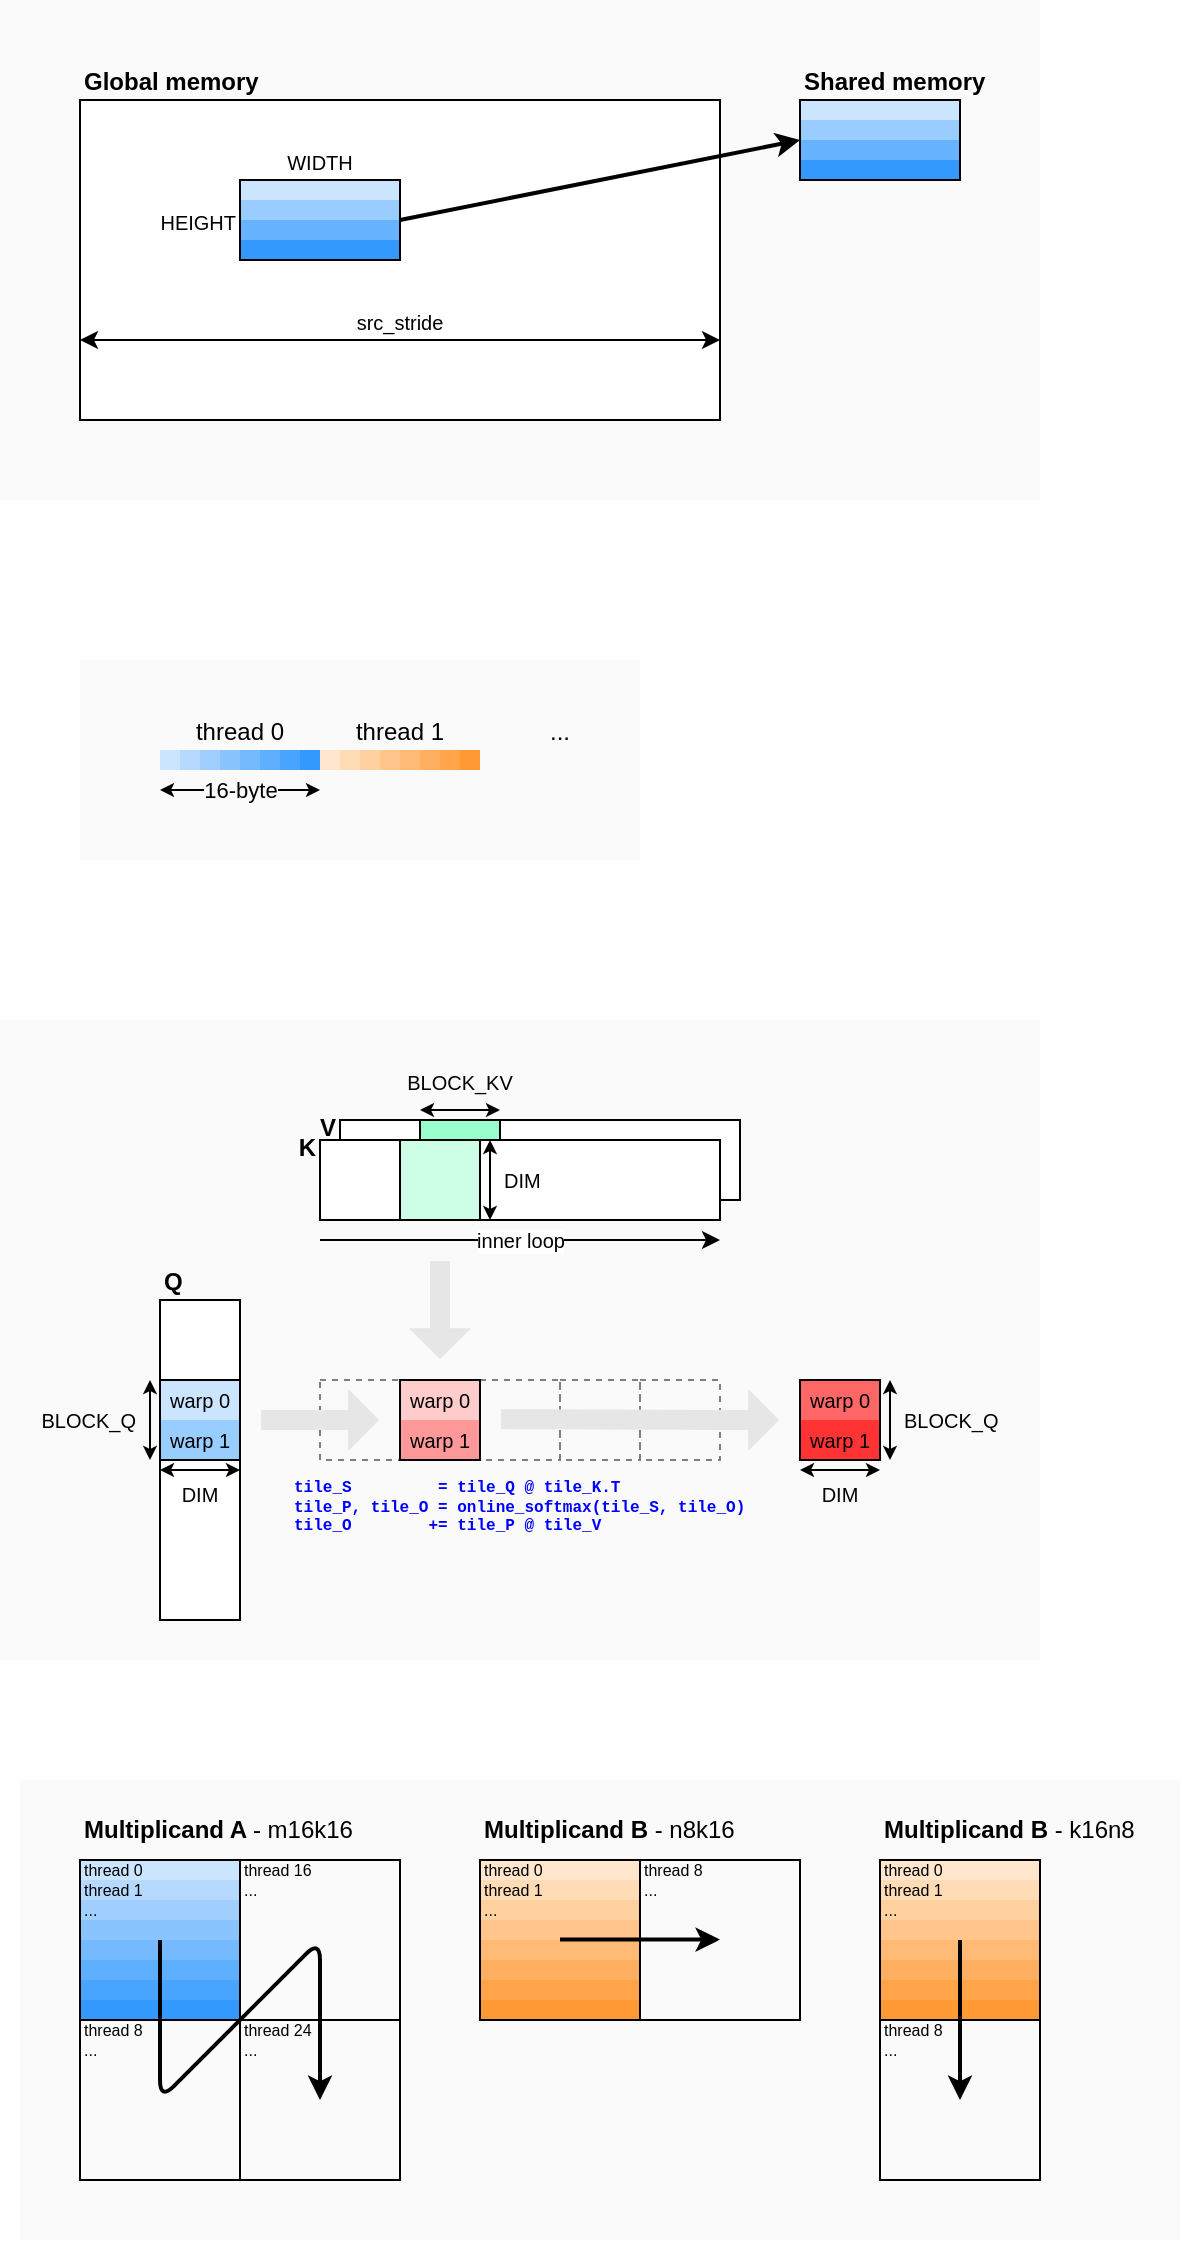 <mxfile version="26.2.14">
  <diagram name="Page-1" id="mTRPaGfIs2r68YaqRrBq">
    <mxGraphModel dx="774" dy="525" grid="1" gridSize="10" guides="1" tooltips="1" connect="1" arrows="1" fold="1" page="1" pageScale="1" pageWidth="827" pageHeight="1169" math="0" shadow="0">
      <root>
        <mxCell id="0" />
        <mxCell id="1" parent="0" />
        <mxCell id="a5m-hGnALrJPA8emmWYi-24" value="" style="rounded=0;whiteSpace=wrap;html=1;strokeColor=none;fillColor=light-dark(#fafafa, #ededed);" vertex="1" parent="1">
          <mxGeometry x="80" y="70" width="520" height="250" as="geometry" />
        </mxCell>
        <mxCell id="a5m-hGnALrJPA8emmWYi-1" value="" style="rounded=0;whiteSpace=wrap;html=1;fillColor=default;" vertex="1" parent="1">
          <mxGeometry x="120" y="120" width="320" height="160" as="geometry" />
        </mxCell>
        <mxCell id="a5m-hGnALrJPA8emmWYi-3" value="Global memory" style="text;html=1;align=left;verticalAlign=bottom;whiteSpace=wrap;rounded=0;fontStyle=1;fontColor=default;" vertex="1" parent="1">
          <mxGeometry x="120" y="90" width="100" height="30" as="geometry" />
        </mxCell>
        <mxCell id="a5m-hGnALrJPA8emmWYi-4" value="" style="rounded=0;whiteSpace=wrap;html=1;fillColor=#CCE5FF;strokeColor=none;" vertex="1" parent="1">
          <mxGeometry x="200" y="160" width="80" height="10" as="geometry" />
        </mxCell>
        <mxCell id="a5m-hGnALrJPA8emmWYi-5" value="" style="rounded=0;whiteSpace=wrap;html=1;fillColor=#99CCFF;strokeColor=none;" vertex="1" parent="1">
          <mxGeometry x="200" y="170" width="80" height="10" as="geometry" />
        </mxCell>
        <mxCell id="a5m-hGnALrJPA8emmWYi-6" value="" style="rounded=0;whiteSpace=wrap;html=1;fillColor=#66B2FF;strokeColor=none;" vertex="1" parent="1">
          <mxGeometry x="200" y="180" width="80" height="10" as="geometry" />
        </mxCell>
        <mxCell id="a5m-hGnALrJPA8emmWYi-7" value="" style="rounded=0;whiteSpace=wrap;html=1;fillColor=#3399FF;strokeColor=none;" vertex="1" parent="1">
          <mxGeometry x="200" y="190" width="80" height="10" as="geometry" />
        </mxCell>
        <mxCell id="a5m-hGnALrJPA8emmWYi-8" value="" style="rounded=0;whiteSpace=wrap;html=1;fillColor=none;" vertex="1" parent="1">
          <mxGeometry x="200" y="160" width="80" height="40" as="geometry" />
        </mxCell>
        <mxCell id="a5m-hGnALrJPA8emmWYi-12" value="" style="rounded=0;whiteSpace=wrap;html=1;fillColor=#CCE5FF;strokeColor=none;" vertex="1" parent="1">
          <mxGeometry x="480" y="120" width="80" height="10" as="geometry" />
        </mxCell>
        <mxCell id="a5m-hGnALrJPA8emmWYi-13" value="" style="rounded=0;whiteSpace=wrap;html=1;fillColor=#99CCFF;strokeColor=none;" vertex="1" parent="1">
          <mxGeometry x="480" y="130" width="80" height="10" as="geometry" />
        </mxCell>
        <mxCell id="a5m-hGnALrJPA8emmWYi-14" value="" style="rounded=0;whiteSpace=wrap;html=1;fillColor=#66B2FF;strokeColor=none;" vertex="1" parent="1">
          <mxGeometry x="480" y="140" width="80" height="10" as="geometry" />
        </mxCell>
        <mxCell id="a5m-hGnALrJPA8emmWYi-15" value="" style="rounded=0;whiteSpace=wrap;html=1;fillColor=#3399FF;strokeColor=none;" vertex="1" parent="1">
          <mxGeometry x="480" y="150" width="80" height="10" as="geometry" />
        </mxCell>
        <mxCell id="a5m-hGnALrJPA8emmWYi-16" value="" style="rounded=0;whiteSpace=wrap;html=1;fillColor=none;" vertex="1" parent="1">
          <mxGeometry x="480" y="120" width="80" height="40" as="geometry" />
        </mxCell>
        <mxCell id="a5m-hGnALrJPA8emmWYi-17" value="Shared memory" style="text;html=1;align=left;verticalAlign=bottom;whiteSpace=wrap;rounded=0;fontStyle=1;fontColor=default;" vertex="1" parent="1">
          <mxGeometry x="480" y="90" width="100" height="30" as="geometry" />
        </mxCell>
        <mxCell id="a5m-hGnALrJPA8emmWYi-18" value="WIDTH" style="text;html=1;align=center;verticalAlign=bottom;whiteSpace=wrap;rounded=0;fontStyle=0;fontSize=10;" vertex="1" parent="1">
          <mxGeometry x="200" y="140" width="80" height="20" as="geometry" />
        </mxCell>
        <mxCell id="a5m-hGnALrJPA8emmWYi-19" value="HEIGHT" style="text;html=1;align=right;verticalAlign=bottom;whiteSpace=wrap;rounded=0;fontStyle=0;fontSize=10;" vertex="1" parent="1">
          <mxGeometry x="140" y="170" width="60" height="20" as="geometry" />
        </mxCell>
        <mxCell id="a5m-hGnALrJPA8emmWYi-21" value="" style="endArrow=classic;html=1;rounded=0;exitX=1;exitY=0.5;exitDx=0;exitDy=0;entryX=0;entryY=0.5;entryDx=0;entryDy=0;strokeWidth=2;" edge="1" parent="1" source="a5m-hGnALrJPA8emmWYi-8" target="a5m-hGnALrJPA8emmWYi-16">
          <mxGeometry width="50" height="50" relative="1" as="geometry">
            <mxPoint x="280" y="190" as="sourcePoint" />
            <mxPoint x="330" y="140" as="targetPoint" />
          </mxGeometry>
        </mxCell>
        <mxCell id="a5m-hGnALrJPA8emmWYi-22" value="" style="endArrow=classic;startArrow=classic;html=1;rounded=0;exitX=0;exitY=0.75;exitDx=0;exitDy=0;entryX=1;entryY=0.75;entryDx=0;entryDy=0;strokeWidth=1;" edge="1" parent="1" source="a5m-hGnALrJPA8emmWYi-1" target="a5m-hGnALrJPA8emmWYi-1">
          <mxGeometry width="50" height="50" relative="1" as="geometry">
            <mxPoint x="240" y="265" as="sourcePoint" />
            <mxPoint x="290" y="215" as="targetPoint" />
          </mxGeometry>
        </mxCell>
        <mxCell id="a5m-hGnALrJPA8emmWYi-23" value="src_stride" style="text;html=1;align=center;verticalAlign=bottom;whiteSpace=wrap;rounded=0;fontStyle=0;fontSize=10;" vertex="1" parent="1">
          <mxGeometry x="250" y="220" width="60" height="20" as="geometry" />
        </mxCell>
        <mxCell id="a5m-hGnALrJPA8emmWYi-26" value="" style="rounded=0;whiteSpace=wrap;html=1;strokeColor=none;fillColor=#FAFAFA;" vertex="1" parent="1">
          <mxGeometry x="120" y="400" width="280" height="100" as="geometry" />
        </mxCell>
        <mxCell id="a5m-hGnALrJPA8emmWYi-27" value="" style="rounded=0;whiteSpace=wrap;html=1;strokeColor=none;fillColor=#CCE5FF;" vertex="1" parent="1">
          <mxGeometry x="160" y="445" width="10" height="10" as="geometry" />
        </mxCell>
        <mxCell id="a5m-hGnALrJPA8emmWYi-28" value="" style="rounded=0;whiteSpace=wrap;html=1;strokeColor=none;fillColor=#B6DAFF;" vertex="1" parent="1">
          <mxGeometry x="170" y="445" width="10" height="10" as="geometry" />
        </mxCell>
        <mxCell id="a5m-hGnALrJPA8emmWYi-29" value="" style="rounded=0;whiteSpace=wrap;html=1;strokeColor=none;fillColor=#A0CFFF;" vertex="1" parent="1">
          <mxGeometry x="180" y="445" width="10" height="10" as="geometry" />
        </mxCell>
        <mxCell id="a5m-hGnALrJPA8emmWYi-30" value="" style="rounded=0;whiteSpace=wrap;html=1;strokeColor=none;fillColor=#3399FF;" vertex="1" parent="1">
          <mxGeometry x="230" y="445" width="10" height="10" as="geometry" />
        </mxCell>
        <mxCell id="a5m-hGnALrJPA8emmWYi-35" value="" style="rounded=0;whiteSpace=wrap;html=1;strokeColor=none;fillColor=#49A4FF;" vertex="1" parent="1">
          <mxGeometry x="220" y="445" width="10" height="10" as="geometry" />
        </mxCell>
        <mxCell id="a5m-hGnALrJPA8emmWYi-36" value="" style="rounded=0;whiteSpace=wrap;html=1;strokeColor=none;fillColor=#5FAFFF;" vertex="1" parent="1">
          <mxGeometry x="210" y="445" width="10" height="10" as="geometry" />
        </mxCell>
        <mxCell id="a5m-hGnALrJPA8emmWYi-37" value="" style="rounded=0;whiteSpace=wrap;html=1;strokeColor=none;fillColor=#75BAFF;" vertex="1" parent="1">
          <mxGeometry x="200" y="445" width="10" height="10" as="geometry" />
        </mxCell>
        <mxCell id="a5m-hGnALrJPA8emmWYi-38" value="" style="rounded=0;whiteSpace=wrap;html=1;strokeColor=none;fillColor=#8AC4FF;" vertex="1" parent="1">
          <mxGeometry x="190" y="445" width="10" height="10" as="geometry" />
        </mxCell>
        <mxCell id="a5m-hGnALrJPA8emmWYi-39" value="thread 0" style="text;html=1;align=center;verticalAlign=bottom;whiteSpace=wrap;rounded=0;" vertex="1" parent="1">
          <mxGeometry x="170" y="415" width="60" height="30" as="geometry" />
        </mxCell>
        <mxCell id="a5m-hGnALrJPA8emmWYi-40" value="" style="rounded=0;whiteSpace=wrap;html=1;strokeColor=none;fillColor=#FFE6CC;" vertex="1" parent="1">
          <mxGeometry x="240" y="445" width="10" height="10" as="geometry" />
        </mxCell>
        <mxCell id="a5m-hGnALrJPA8emmWYi-41" value="" style="rounded=0;whiteSpace=wrap;html=1;strokeColor=none;fillColor=#FFDBB6;" vertex="1" parent="1">
          <mxGeometry x="250" y="445" width="10" height="10" as="geometry" />
        </mxCell>
        <mxCell id="a5m-hGnALrJPA8emmWYi-42" value="" style="rounded=0;whiteSpace=wrap;html=1;strokeColor=none;fillColor=#FFD0A0;" vertex="1" parent="1">
          <mxGeometry x="260" y="445" width="10" height="10" as="geometry" />
        </mxCell>
        <mxCell id="a5m-hGnALrJPA8emmWYi-43" value="" style="rounded=0;whiteSpace=wrap;html=1;strokeColor=none;fillColor=#FF9933;" vertex="1" parent="1">
          <mxGeometry x="310" y="445" width="10" height="10" as="geometry" />
        </mxCell>
        <mxCell id="a5m-hGnALrJPA8emmWYi-44" value="" style="rounded=0;whiteSpace=wrap;html=1;strokeColor=none;fillColor=#FFA449;" vertex="1" parent="1">
          <mxGeometry x="300" y="445" width="10" height="10" as="geometry" />
        </mxCell>
        <mxCell id="a5m-hGnALrJPA8emmWYi-45" value="" style="rounded=0;whiteSpace=wrap;html=1;strokeColor=none;fillColor=#FFAF5F;" vertex="1" parent="1">
          <mxGeometry x="290" y="445" width="10" height="10" as="geometry" />
        </mxCell>
        <mxCell id="a5m-hGnALrJPA8emmWYi-46" value="" style="rounded=0;whiteSpace=wrap;html=1;strokeColor=none;fillColor=#FFBA75;" vertex="1" parent="1">
          <mxGeometry x="280" y="445" width="10" height="10" as="geometry" />
        </mxCell>
        <mxCell id="a5m-hGnALrJPA8emmWYi-47" value="" style="rounded=0;whiteSpace=wrap;html=1;strokeColor=none;fillColor=#FFC58A;" vertex="1" parent="1">
          <mxGeometry x="270" y="445" width="10" height="10" as="geometry" />
        </mxCell>
        <mxCell id="a5m-hGnALrJPA8emmWYi-48" value="thread 1" style="text;html=1;align=center;verticalAlign=bottom;whiteSpace=wrap;rounded=0;" vertex="1" parent="1">
          <mxGeometry x="250" y="415" width="60" height="30" as="geometry" />
        </mxCell>
        <mxCell id="a5m-hGnALrJPA8emmWYi-50" value="..." style="text;html=1;align=center;verticalAlign=bottom;whiteSpace=wrap;rounded=0;" vertex="1" parent="1">
          <mxGeometry x="330" y="415" width="60" height="30" as="geometry" />
        </mxCell>
        <mxCell id="a5m-hGnALrJPA8emmWYi-51" value="16-byte" style="endArrow=classic;startArrow=classic;html=1;rounded=0;labelBackgroundColor=#FAFAFA;endSize=4;startSize=4;" edge="1" parent="1">
          <mxGeometry width="50" height="50" relative="1" as="geometry">
            <mxPoint x="160" y="465" as="sourcePoint" />
            <mxPoint x="240" y="465" as="targetPoint" />
          </mxGeometry>
        </mxCell>
        <mxCell id="a5m-hGnALrJPA8emmWYi-145" value="" style="rounded=0;whiteSpace=wrap;html=1;strokeColor=none;fillColor=#FAFAFA;" vertex="1" parent="1">
          <mxGeometry x="80" y="580" width="520" height="320" as="geometry" />
        </mxCell>
        <mxCell id="a5m-hGnALrJPA8emmWYi-146" value="" style="rounded=0;whiteSpace=wrap;html=1;" vertex="1" parent="1">
          <mxGeometry x="160" y="720" width="40" height="160" as="geometry" />
        </mxCell>
        <mxCell id="a5m-hGnALrJPA8emmWYi-147" value="" style="rounded=0;whiteSpace=wrap;html=1;" vertex="1" parent="1">
          <mxGeometry x="250" y="630" width="200" height="40" as="geometry" />
        </mxCell>
        <mxCell id="a5m-hGnALrJPA8emmWYi-148" value="" style="rounded=0;whiteSpace=wrap;html=1;strokeColor=default;fillColor=#99FFCC;" vertex="1" parent="1">
          <mxGeometry x="290" y="630" width="40" height="40" as="geometry" />
        </mxCell>
        <mxCell id="a5m-hGnALrJPA8emmWYi-149" value="" style="rounded=0;whiteSpace=wrap;html=1;" vertex="1" parent="1">
          <mxGeometry x="240" y="640" width="200" height="40" as="geometry" />
        </mxCell>
        <mxCell id="a5m-hGnALrJPA8emmWYi-150" value="" style="rounded=0;whiteSpace=wrap;html=1;strokeColor=none;fillColor=#CCE5FF;" vertex="1" parent="1">
          <mxGeometry x="160" y="760" width="40" height="20" as="geometry" />
        </mxCell>
        <mxCell id="a5m-hGnALrJPA8emmWYi-151" value="" style="rounded=0;whiteSpace=wrap;html=1;strokeColor=none;fillColor=#99CCFF;" vertex="1" parent="1">
          <mxGeometry x="160" y="780" width="40" height="20" as="geometry" />
        </mxCell>
        <mxCell id="a5m-hGnALrJPA8emmWYi-152" value="" style="rounded=0;whiteSpace=wrap;html=1;fillColor=none;" vertex="1" parent="1">
          <mxGeometry x="160" y="760" width="40" height="40" as="geometry" />
        </mxCell>
        <mxCell id="a5m-hGnALrJPA8emmWYi-153" value="" style="rounded=0;whiteSpace=wrap;html=1;strokeColor=default;fillColor=#CCFFE6;" vertex="1" parent="1">
          <mxGeometry x="280" y="640" width="40" height="40" as="geometry" />
        </mxCell>
        <mxCell id="a5m-hGnALrJPA8emmWYi-154" value="BLOCK_KV" style="text;html=1;align=center;verticalAlign=bottom;whiteSpace=wrap;rounded=0;fontSize=10;" vertex="1" parent="1">
          <mxGeometry x="275" y="600" width="70" height="20" as="geometry" />
        </mxCell>
        <mxCell id="a5m-hGnALrJPA8emmWYi-155" value="inner loop" style="endArrow=classic;html=1;rounded=0;fontSize=10;" edge="1" parent="1">
          <mxGeometry width="50" height="50" relative="1" as="geometry">
            <mxPoint x="240" y="690" as="sourcePoint" />
            <mxPoint x="440" y="690" as="targetPoint" />
            <mxPoint as="offset" />
          </mxGeometry>
        </mxCell>
        <mxCell id="a5m-hGnALrJPA8emmWYi-156" value="Q" style="text;html=1;align=left;verticalAlign=bottom;whiteSpace=wrap;rounded=0;fontStyle=1" vertex="1" parent="1">
          <mxGeometry x="160" y="690" width="40" height="30" as="geometry" />
        </mxCell>
        <mxCell id="a5m-hGnALrJPA8emmWYi-157" value="K" style="text;html=1;align=right;verticalAlign=top;whiteSpace=wrap;rounded=0;fontStyle=1" vertex="1" parent="1">
          <mxGeometry x="200" y="630" width="40" height="30" as="geometry" />
        </mxCell>
        <mxCell id="a5m-hGnALrJPA8emmWYi-158" value="V" style="text;html=1;align=right;verticalAlign=top;whiteSpace=wrap;rounded=0;fontStyle=1" vertex="1" parent="1">
          <mxGeometry x="210" y="620" width="40" height="30" as="geometry" />
        </mxCell>
        <mxCell id="a5m-hGnALrJPA8emmWYi-159" value="BLOCK_Q" style="text;html=1;align=right;verticalAlign=middle;whiteSpace=wrap;rounded=0;fontSize=10;" vertex="1" parent="1">
          <mxGeometry x="95" y="765" width="55" height="30" as="geometry" />
        </mxCell>
        <mxCell id="a5m-hGnALrJPA8emmWYi-160" value="warp 0" style="text;html=1;align=center;verticalAlign=middle;whiteSpace=wrap;rounded=0;fontSize=10;" vertex="1" parent="1">
          <mxGeometry x="160" y="760" width="40" height="20" as="geometry" />
        </mxCell>
        <mxCell id="a5m-hGnALrJPA8emmWYi-161" value="warp 1" style="text;html=1;align=center;verticalAlign=middle;whiteSpace=wrap;rounded=0;fontSize=10;" vertex="1" parent="1">
          <mxGeometry x="160" y="780" width="40" height="20" as="geometry" />
        </mxCell>
        <mxCell id="a5m-hGnALrJPA8emmWYi-162" value="DIM" style="text;html=1;align=center;verticalAlign=top;whiteSpace=wrap;rounded=0;fontSize=10;" vertex="1" parent="1">
          <mxGeometry x="160" y="805" width="40" height="20" as="geometry" />
        </mxCell>
        <mxCell id="a5m-hGnALrJPA8emmWYi-163" value="DIM" style="text;html=1;align=left;verticalAlign=middle;whiteSpace=wrap;rounded=0;fontSize=10;" vertex="1" parent="1">
          <mxGeometry x="330" y="650" width="30" height="20" as="geometry" />
        </mxCell>
        <mxCell id="a5m-hGnALrJPA8emmWYi-164" value="" style="rounded=0;whiteSpace=wrap;html=1;strokeColor=none;fillColor=#FF6666;" vertex="1" parent="1">
          <mxGeometry x="480" y="760" width="40" height="20" as="geometry" />
        </mxCell>
        <mxCell id="a5m-hGnALrJPA8emmWYi-165" value="" style="rounded=0;whiteSpace=wrap;html=1;strokeColor=none;fillColor=#FF3333;" vertex="1" parent="1">
          <mxGeometry x="480" y="780" width="40" height="20" as="geometry" />
        </mxCell>
        <mxCell id="a5m-hGnALrJPA8emmWYi-166" value="" style="rounded=0;whiteSpace=wrap;html=1;fillColor=none;" vertex="1" parent="1">
          <mxGeometry x="480" y="760" width="40" height="40" as="geometry" />
        </mxCell>
        <mxCell id="a5m-hGnALrJPA8emmWYi-167" value="" style="rounded=0;whiteSpace=wrap;html=1;strokeColor=none;fillColor=#FFCCCC;" vertex="1" parent="1">
          <mxGeometry x="280" y="760" width="40" height="20" as="geometry" />
        </mxCell>
        <mxCell id="a5m-hGnALrJPA8emmWYi-168" value="" style="rounded=0;whiteSpace=wrap;html=1;strokeColor=none;fillColor=#FF9999;" vertex="1" parent="1">
          <mxGeometry x="280" y="780" width="40" height="20" as="geometry" />
        </mxCell>
        <mxCell id="a5m-hGnALrJPA8emmWYi-169" value="" style="endArrow=classic;startArrow=classic;html=1;rounded=0;endSize=4;startSize=4;fontSize=10;" edge="1" parent="1">
          <mxGeometry width="50" height="50" relative="1" as="geometry">
            <mxPoint x="155" y="800" as="sourcePoint" />
            <mxPoint x="155" y="760" as="targetPoint" />
          </mxGeometry>
        </mxCell>
        <mxCell id="a5m-hGnALrJPA8emmWYi-170" value="" style="endArrow=classic;startArrow=classic;html=1;rounded=0;endSize=4;startSize=4;fontSize=10;" edge="1" parent="1">
          <mxGeometry width="50" height="50" relative="1" as="geometry">
            <mxPoint x="160" y="805" as="sourcePoint" />
            <mxPoint x="200" y="805" as="targetPoint" />
          </mxGeometry>
        </mxCell>
        <mxCell id="a5m-hGnALrJPA8emmWYi-171" value="" style="endArrow=classic;startArrow=classic;html=1;rounded=0;endSize=4;startSize=4;fontSize=10;" edge="1" parent="1">
          <mxGeometry width="50" height="50" relative="1" as="geometry">
            <mxPoint x="290" y="625" as="sourcePoint" />
            <mxPoint x="330" y="625" as="targetPoint" />
          </mxGeometry>
        </mxCell>
        <mxCell id="a5m-hGnALrJPA8emmWYi-172" value="" style="endArrow=classic;startArrow=classic;html=1;rounded=0;endSize=4;startSize=4;fontSize=10;" edge="1" parent="1">
          <mxGeometry width="50" height="50" relative="1" as="geometry">
            <mxPoint x="325" y="680" as="sourcePoint" />
            <mxPoint x="325" y="640" as="targetPoint" />
          </mxGeometry>
        </mxCell>
        <mxCell id="a5m-hGnALrJPA8emmWYi-173" value="" style="shape=flexArrow;endArrow=classic;html=1;rounded=0;endWidth=20.222;endSize=4.802;startSize=0;fillColor=#E6E6E6;gradientColor=none;strokeColor=none;" edge="1" parent="1">
          <mxGeometry width="50" height="50" relative="1" as="geometry">
            <mxPoint x="300" y="700" as="sourcePoint" />
            <mxPoint x="300" y="750" as="targetPoint" />
          </mxGeometry>
        </mxCell>
        <mxCell id="a5m-hGnALrJPA8emmWYi-174" value="" style="rounded=0;whiteSpace=wrap;html=1;fillColor=none;dashed=1;strokeColor=#808080;" vertex="1" parent="1">
          <mxGeometry x="240" y="760" width="40" height="40" as="geometry" />
        </mxCell>
        <mxCell id="a5m-hGnALrJPA8emmWYi-175" value="" style="shape=flexArrow;endArrow=classic;html=1;rounded=0;endWidth=20.222;endSize=4.802;startSize=0;fillColor=#E6E6E6;gradientColor=none;strokeColor=none;" edge="1" parent="1">
          <mxGeometry width="50" height="50" relative="1" as="geometry">
            <mxPoint x="210" y="780" as="sourcePoint" />
            <mxPoint x="270" y="780" as="targetPoint" />
          </mxGeometry>
        </mxCell>
        <mxCell id="a5m-hGnALrJPA8emmWYi-176" value="" style="rounded=0;whiteSpace=wrap;html=1;fillColor=none;dashed=1;strokeColor=#808080;" vertex="1" parent="1">
          <mxGeometry x="320" y="760" width="40" height="40" as="geometry" />
        </mxCell>
        <mxCell id="a5m-hGnALrJPA8emmWYi-177" value="" style="rounded=0;whiteSpace=wrap;html=1;fillColor=none;dashed=1;strokeColor=#808080;" vertex="1" parent="1">
          <mxGeometry x="360" y="760" width="40" height="40" as="geometry" />
        </mxCell>
        <mxCell id="a5m-hGnALrJPA8emmWYi-178" value="" style="rounded=0;whiteSpace=wrap;html=1;fillColor=none;dashed=1;strokeColor=#808080;" vertex="1" parent="1">
          <mxGeometry x="400" y="760" width="40" height="40" as="geometry" />
        </mxCell>
        <mxCell id="a5m-hGnALrJPA8emmWYi-179" value="" style="rounded=0;whiteSpace=wrap;html=1;fillColor=none;" vertex="1" parent="1">
          <mxGeometry x="280" y="760" width="40" height="40" as="geometry" />
        </mxCell>
        <mxCell id="a5m-hGnALrJPA8emmWYi-180" value="" style="shape=flexArrow;endArrow=classic;html=1;rounded=0;endWidth=20.222;endSize=4.802;startSize=0;fillColor=#E6E6E6;gradientColor=none;strokeColor=none;" edge="1" parent="1">
          <mxGeometry width="50" height="50" relative="1" as="geometry">
            <mxPoint x="330" y="779.65" as="sourcePoint" />
            <mxPoint x="470" y="780" as="targetPoint" />
          </mxGeometry>
        </mxCell>
        <mxCell id="a5m-hGnALrJPA8emmWYi-181" value="warp 0" style="text;html=1;align=center;verticalAlign=middle;whiteSpace=wrap;rounded=0;fontSize=10;" vertex="1" parent="1">
          <mxGeometry x="480" y="760" width="40" height="20" as="geometry" />
        </mxCell>
        <mxCell id="a5m-hGnALrJPA8emmWYi-182" value="warp 1" style="text;html=1;align=center;verticalAlign=middle;whiteSpace=wrap;rounded=0;fontSize=10;" vertex="1" parent="1">
          <mxGeometry x="480" y="780" width="40" height="20" as="geometry" />
        </mxCell>
        <mxCell id="a5m-hGnALrJPA8emmWYi-183" value="warp 0" style="text;html=1;align=center;verticalAlign=middle;whiteSpace=wrap;rounded=0;fontSize=10;" vertex="1" parent="1">
          <mxGeometry x="280" y="760" width="40" height="20" as="geometry" />
        </mxCell>
        <mxCell id="a5m-hGnALrJPA8emmWYi-184" value="warp 1" style="text;html=1;align=center;verticalAlign=middle;whiteSpace=wrap;rounded=0;fontSize=10;" vertex="1" parent="1">
          <mxGeometry x="280" y="780" width="40" height="20" as="geometry" />
        </mxCell>
        <mxCell id="a5m-hGnALrJPA8emmWYi-185" value="DIM" style="text;html=1;align=center;verticalAlign=top;whiteSpace=wrap;rounded=0;fontSize=10;" vertex="1" parent="1">
          <mxGeometry x="480" y="805" width="40" height="20" as="geometry" />
        </mxCell>
        <mxCell id="a5m-hGnALrJPA8emmWYi-186" value="" style="endArrow=classic;startArrow=classic;html=1;rounded=0;endSize=4;startSize=4;fontSize=10;" edge="1" parent="1">
          <mxGeometry width="50" height="50" relative="1" as="geometry">
            <mxPoint x="480" y="805" as="sourcePoint" />
            <mxPoint x="520" y="805" as="targetPoint" />
          </mxGeometry>
        </mxCell>
        <mxCell id="a5m-hGnALrJPA8emmWYi-187" value="BLOCK_Q" style="text;html=1;align=left;verticalAlign=middle;whiteSpace=wrap;rounded=0;fontSize=10;" vertex="1" parent="1">
          <mxGeometry x="530" y="765" width="55" height="30" as="geometry" />
        </mxCell>
        <mxCell id="a5m-hGnALrJPA8emmWYi-188" value="" style="endArrow=classic;startArrow=classic;html=1;rounded=0;endSize=4;startSize=4;fontSize=10;" edge="1" parent="1">
          <mxGeometry width="50" height="50" relative="1" as="geometry">
            <mxPoint x="525" y="800" as="sourcePoint" />
            <mxPoint x="525" y="760" as="targetPoint" />
          </mxGeometry>
        </mxCell>
        <mxCell id="a5m-hGnALrJPA8emmWYi-189" value="&lt;font&gt;tile_S&amp;nbsp; &amp;nbsp; &amp;nbsp; &amp;nbsp; &amp;nbsp;= tile_Q @ tile_K.T&lt;/font&gt;&lt;div&gt;&lt;font&gt;tile_P, tile_O = online_softmax(tile_S, tile_O)&lt;br&gt;&lt;/font&gt;&lt;div&gt;&lt;font&gt;tile_O&amp;nbsp; &amp;nbsp; &amp;nbsp; &amp;nbsp; += tile_P @ tile_V&lt;/font&gt;&lt;/div&gt;&lt;/div&gt;" style="text;html=1;align=left;verticalAlign=middle;whiteSpace=wrap;rounded=0;fontSize=8;fontStyle=1;fontFamily=Courier New;fontColor=#0000FF;" vertex="1" parent="1">
          <mxGeometry x="225" y="800" width="230" height="45" as="geometry" />
        </mxCell>
        <mxCell id="a5m-hGnALrJPA8emmWYi-191" value="" style="rounded=0;whiteSpace=wrap;html=1;strokeColor=none;fillColor=#FAFAFA;" vertex="1" parent="1">
          <mxGeometry x="90" y="960" width="580" height="230" as="geometry" />
        </mxCell>
        <mxCell id="a5m-hGnALrJPA8emmWYi-195" value="&lt;b&gt;Multiplicand A &lt;/b&gt;- m16k16" style="text;html=1;align=left;verticalAlign=middle;whiteSpace=wrap;rounded=0;" vertex="1" parent="1">
          <mxGeometry x="120" y="970" width="140" height="30" as="geometry" />
        </mxCell>
        <mxCell id="a5m-hGnALrJPA8emmWYi-196" value="&lt;b&gt;Multiplicand B&lt;/b&gt; - n8k16" style="text;html=1;align=left;verticalAlign=middle;whiteSpace=wrap;rounded=0;" vertex="1" parent="1">
          <mxGeometry x="320" y="970" width="150" height="30" as="geometry" />
        </mxCell>
        <mxCell id="a5m-hGnALrJPA8emmWYi-199" value="&lt;b&gt;Multiplicand B&lt;/b&gt; - k16n8" style="text;html=1;align=left;verticalAlign=middle;whiteSpace=wrap;rounded=0;" vertex="1" parent="1">
          <mxGeometry x="520" y="970" width="150" height="30" as="geometry" />
        </mxCell>
        <mxCell id="a5m-hGnALrJPA8emmWYi-228" value="thread 16" style="text;html=1;align=left;verticalAlign=middle;whiteSpace=wrap;rounded=0;fontSize=8;" vertex="1" parent="1">
          <mxGeometry x="200" y="1000" width="50" height="10" as="geometry" />
        </mxCell>
        <mxCell id="a5m-hGnALrJPA8emmWYi-231" value="thread 8" style="text;html=1;align=left;verticalAlign=middle;whiteSpace=wrap;rounded=0;fontSize=8;" vertex="1" parent="1">
          <mxGeometry x="120" y="1080" width="50" height="10" as="geometry" />
        </mxCell>
        <mxCell id="a5m-hGnALrJPA8emmWYi-232" value="..." style="text;html=1;align=left;verticalAlign=middle;whiteSpace=wrap;rounded=0;fontSize=8;" vertex="1" parent="1">
          <mxGeometry x="120" y="1090" width="50" height="10" as="geometry" />
        </mxCell>
        <mxCell id="a5m-hGnALrJPA8emmWYi-233" value="..." style="text;html=1;align=left;verticalAlign=middle;whiteSpace=wrap;rounded=0;fontSize=8;" vertex="1" parent="1">
          <mxGeometry x="200" y="1010" width="50" height="10" as="geometry" />
        </mxCell>
        <mxCell id="a5m-hGnALrJPA8emmWYi-234" value="thread 24" style="text;html=1;align=left;verticalAlign=middle;whiteSpace=wrap;rounded=0;fontSize=8;" vertex="1" parent="1">
          <mxGeometry x="200" y="1080" width="50" height="10" as="geometry" />
        </mxCell>
        <mxCell id="a5m-hGnALrJPA8emmWYi-235" value="..." style="text;html=1;align=left;verticalAlign=middle;whiteSpace=wrap;rounded=0;fontSize=8;" vertex="1" parent="1">
          <mxGeometry x="200" y="1090" width="50" height="10" as="geometry" />
        </mxCell>
        <mxCell id="a5m-hGnALrJPA8emmWYi-236" value="" style="rounded=0;whiteSpace=wrap;html=1;strokeColor=none;fillColor=#CCE5FF;" vertex="1" parent="1">
          <mxGeometry x="120" y="1000" width="80" height="10" as="geometry" />
        </mxCell>
        <mxCell id="a5m-hGnALrJPA8emmWYi-237" value="" style="rounded=0;whiteSpace=wrap;html=1;strokeColor=none;fillColor=#B6DAFF;" vertex="1" parent="1">
          <mxGeometry x="120" y="1010" width="80" height="10" as="geometry" />
        </mxCell>
        <mxCell id="a5m-hGnALrJPA8emmWYi-238" value="" style="rounded=0;whiteSpace=wrap;html=1;strokeColor=none;fillColor=#A0CFFF;" vertex="1" parent="1">
          <mxGeometry x="120" y="1020" width="80" height="10" as="geometry" />
        </mxCell>
        <mxCell id="a5m-hGnALrJPA8emmWYi-239" value="" style="rounded=0;whiteSpace=wrap;html=1;strokeColor=none;fillColor=#3399FF;" vertex="1" parent="1">
          <mxGeometry x="120" y="1070" width="80" height="10" as="geometry" />
        </mxCell>
        <mxCell id="a5m-hGnALrJPA8emmWYi-240" value="" style="rounded=0;whiteSpace=wrap;html=1;strokeColor=none;fillColor=#49A4FF;" vertex="1" parent="1">
          <mxGeometry x="120" y="1060" width="80" height="10" as="geometry" />
        </mxCell>
        <mxCell id="a5m-hGnALrJPA8emmWYi-241" value="" style="rounded=0;whiteSpace=wrap;html=1;strokeColor=none;fillColor=#5FAFFF;" vertex="1" parent="1">
          <mxGeometry x="120" y="1050" width="80" height="10" as="geometry" />
        </mxCell>
        <mxCell id="a5m-hGnALrJPA8emmWYi-242" value="" style="rounded=0;whiteSpace=wrap;html=1;strokeColor=none;fillColor=#75BAFF;" vertex="1" parent="1">
          <mxGeometry x="120" y="1040" width="80" height="10" as="geometry" />
        </mxCell>
        <mxCell id="a5m-hGnALrJPA8emmWYi-243" value="" style="rounded=0;whiteSpace=wrap;html=1;strokeColor=none;fillColor=#8AC4FF;" vertex="1" parent="1">
          <mxGeometry x="120" y="1030" width="80" height="10" as="geometry" />
        </mxCell>
        <mxCell id="a5m-hGnALrJPA8emmWYi-244" value="thread 0" style="text;html=1;align=left;verticalAlign=middle;whiteSpace=wrap;rounded=0;fontSize=8;" vertex="1" parent="1">
          <mxGeometry x="120" y="1000" width="50" height="10" as="geometry" />
        </mxCell>
        <mxCell id="a5m-hGnALrJPA8emmWYi-245" value="thread 1" style="text;html=1;align=left;verticalAlign=middle;whiteSpace=wrap;rounded=0;fontSize=8;" vertex="1" parent="1">
          <mxGeometry x="120" y="1010" width="50" height="10" as="geometry" />
        </mxCell>
        <mxCell id="a5m-hGnALrJPA8emmWYi-246" value="..." style="text;html=1;align=left;verticalAlign=middle;whiteSpace=wrap;rounded=0;fontSize=8;" vertex="1" parent="1">
          <mxGeometry x="120" y="1020" width="50" height="10" as="geometry" />
        </mxCell>
        <mxCell id="a5m-hGnALrJPA8emmWYi-247" value="" style="rounded=0;whiteSpace=wrap;html=1;fillColor=none;" vertex="1" parent="1">
          <mxGeometry x="120" y="1000" width="80" height="80" as="geometry" />
        </mxCell>
        <mxCell id="a5m-hGnALrJPA8emmWYi-248" value="" style="rounded=0;whiteSpace=wrap;html=1;fillColor=none;" vertex="1" parent="1">
          <mxGeometry x="120" y="1080" width="80" height="80" as="geometry" />
        </mxCell>
        <mxCell id="a5m-hGnALrJPA8emmWYi-249" value="" style="rounded=0;whiteSpace=wrap;html=1;fillColor=none;" vertex="1" parent="1">
          <mxGeometry x="200" y="1000" width="80" height="80" as="geometry" />
        </mxCell>
        <mxCell id="a5m-hGnALrJPA8emmWYi-250" value="" style="rounded=0;whiteSpace=wrap;html=1;fillColor=none;" vertex="1" parent="1">
          <mxGeometry x="200" y="1080" width="80" height="80" as="geometry" />
        </mxCell>
        <mxCell id="a5m-hGnALrJPA8emmWYi-275" value="" style="endArrow=classic;html=1;rounded=1;curved=0;jumpSize=6;strokeWidth=2;" edge="1" parent="1">
          <mxGeometry width="50" height="50" relative="1" as="geometry">
            <mxPoint x="160" y="1040" as="sourcePoint" />
            <mxPoint x="240" y="1120" as="targetPoint" />
            <Array as="points">
              <mxPoint x="160" y="1120" />
              <mxPoint x="240" y="1040" />
            </Array>
          </mxGeometry>
        </mxCell>
        <mxCell id="a5m-hGnALrJPA8emmWYi-292" value="" style="rounded=0;whiteSpace=wrap;html=1;fillColor=none;" vertex="1" parent="1">
          <mxGeometry x="400" y="1000" width="80" height="80" as="geometry" />
        </mxCell>
        <mxCell id="a5m-hGnALrJPA8emmWYi-294" value="" style="rounded=0;whiteSpace=wrap;html=1;fillColor=none;" vertex="1" parent="1">
          <mxGeometry x="520" y="1080" width="80" height="80" as="geometry" />
        </mxCell>
        <mxCell id="a5m-hGnALrJPA8emmWYi-295" value="" style="rounded=0;whiteSpace=wrap;html=1;strokeColor=none;fillColor=#FFE6CC;" vertex="1" parent="1">
          <mxGeometry x="320" y="1000" width="80" height="10" as="geometry" />
        </mxCell>
        <mxCell id="a5m-hGnALrJPA8emmWYi-296" value="" style="rounded=0;whiteSpace=wrap;html=1;strokeColor=none;fillColor=#FFDBB6;" vertex="1" parent="1">
          <mxGeometry x="320" y="1010" width="80" height="10" as="geometry" />
        </mxCell>
        <mxCell id="a5m-hGnALrJPA8emmWYi-297" value="" style="rounded=0;whiteSpace=wrap;html=1;strokeColor=none;fillColor=#FFD0A0;" vertex="1" parent="1">
          <mxGeometry x="320" y="1020" width="80" height="10" as="geometry" />
        </mxCell>
        <mxCell id="a5m-hGnALrJPA8emmWYi-298" value="" style="rounded=0;whiteSpace=wrap;html=1;strokeColor=none;fillColor=#FF9933;" vertex="1" parent="1">
          <mxGeometry x="320" y="1070" width="80" height="10" as="geometry" />
        </mxCell>
        <mxCell id="a5m-hGnALrJPA8emmWYi-299" value="" style="rounded=0;whiteSpace=wrap;html=1;strokeColor=none;fillColor=#FFA449;" vertex="1" parent="1">
          <mxGeometry x="320" y="1060" width="80" height="10" as="geometry" />
        </mxCell>
        <mxCell id="a5m-hGnALrJPA8emmWYi-300" value="" style="rounded=0;whiteSpace=wrap;html=1;strokeColor=none;fillColor=#FFAF5F;" vertex="1" parent="1">
          <mxGeometry x="320" y="1050" width="80" height="10" as="geometry" />
        </mxCell>
        <mxCell id="a5m-hGnALrJPA8emmWYi-301" value="" style="rounded=0;whiteSpace=wrap;html=1;strokeColor=none;fillColor=#FFBA75;" vertex="1" parent="1">
          <mxGeometry x="320" y="1040" width="80" height="10" as="geometry" />
        </mxCell>
        <mxCell id="a5m-hGnALrJPA8emmWYi-302" value="" style="rounded=0;whiteSpace=wrap;html=1;strokeColor=none;fillColor=#FFC58A;" vertex="1" parent="1">
          <mxGeometry x="320" y="1030" width="80" height="10" as="geometry" />
        </mxCell>
        <mxCell id="a5m-hGnALrJPA8emmWYi-303" value="thread 0" style="text;html=1;align=left;verticalAlign=middle;whiteSpace=wrap;rounded=0;fontSize=8;" vertex="1" parent="1">
          <mxGeometry x="320" y="1000" width="50" height="10" as="geometry" />
        </mxCell>
        <mxCell id="a5m-hGnALrJPA8emmWYi-304" value="thread 1" style="text;html=1;align=left;verticalAlign=middle;whiteSpace=wrap;rounded=0;fontSize=8;" vertex="1" parent="1">
          <mxGeometry x="320" y="1010" width="50" height="10" as="geometry" />
        </mxCell>
        <mxCell id="a5m-hGnALrJPA8emmWYi-305" value="..." style="text;html=1;align=left;verticalAlign=middle;whiteSpace=wrap;rounded=0;fontSize=8;" vertex="1" parent="1">
          <mxGeometry x="320" y="1020" width="50" height="10" as="geometry" />
        </mxCell>
        <mxCell id="a5m-hGnALrJPA8emmWYi-307" value="" style="rounded=0;whiteSpace=wrap;html=1;fillColor=none;" vertex="1" parent="1">
          <mxGeometry x="320" y="1000" width="80" height="80" as="geometry" />
        </mxCell>
        <mxCell id="a5m-hGnALrJPA8emmWYi-308" value="" style="endArrow=classic;html=1;rounded=1;exitX=0.5;exitY=0.5;exitDx=0;exitDy=0;exitPerimeter=0;entryX=0.5;entryY=0.5;entryDx=0;entryDy=0;entryPerimeter=0;strokeWidth=2;curved=0;" edge="1" parent="1">
          <mxGeometry width="50" height="50" relative="1" as="geometry">
            <mxPoint x="360" y="1039.81" as="sourcePoint" />
            <mxPoint x="440" y="1039.81" as="targetPoint" />
          </mxGeometry>
        </mxCell>
        <mxCell id="a5m-hGnALrJPA8emmWYi-310" value="thread 8" style="text;html=1;align=left;verticalAlign=middle;whiteSpace=wrap;rounded=0;fontSize=8;" vertex="1" parent="1">
          <mxGeometry x="400" y="1000" width="50" height="10" as="geometry" />
        </mxCell>
        <mxCell id="a5m-hGnALrJPA8emmWYi-311" value="..." style="text;html=1;align=left;verticalAlign=middle;whiteSpace=wrap;rounded=0;fontSize=8;" vertex="1" parent="1">
          <mxGeometry x="400" y="1010" width="50" height="10" as="geometry" />
        </mxCell>
        <mxCell id="a5m-hGnALrJPA8emmWYi-313" value="" style="rounded=0;whiteSpace=wrap;html=1;strokeColor=none;fillColor=#FFE6CC;" vertex="1" parent="1">
          <mxGeometry x="520" y="1000" width="80" height="10" as="geometry" />
        </mxCell>
        <mxCell id="a5m-hGnALrJPA8emmWYi-314" value="" style="rounded=0;whiteSpace=wrap;html=1;strokeColor=none;fillColor=#FFDBB6;" vertex="1" parent="1">
          <mxGeometry x="520" y="1010" width="80" height="10" as="geometry" />
        </mxCell>
        <mxCell id="a5m-hGnALrJPA8emmWYi-315" value="" style="rounded=0;whiteSpace=wrap;html=1;strokeColor=none;fillColor=#FFD0A0;" vertex="1" parent="1">
          <mxGeometry x="520" y="1020" width="80" height="10" as="geometry" />
        </mxCell>
        <mxCell id="a5m-hGnALrJPA8emmWYi-316" value="" style="rounded=0;whiteSpace=wrap;html=1;strokeColor=none;fillColor=#FF9933;" vertex="1" parent="1">
          <mxGeometry x="520" y="1070" width="80" height="10" as="geometry" />
        </mxCell>
        <mxCell id="a5m-hGnALrJPA8emmWYi-317" value="" style="rounded=0;whiteSpace=wrap;html=1;strokeColor=none;fillColor=#FFA449;" vertex="1" parent="1">
          <mxGeometry x="520" y="1060" width="80" height="10" as="geometry" />
        </mxCell>
        <mxCell id="a5m-hGnALrJPA8emmWYi-318" value="" style="rounded=0;whiteSpace=wrap;html=1;strokeColor=none;fillColor=#FFAF5F;" vertex="1" parent="1">
          <mxGeometry x="520" y="1050" width="80" height="10" as="geometry" />
        </mxCell>
        <mxCell id="a5m-hGnALrJPA8emmWYi-319" value="" style="rounded=0;whiteSpace=wrap;html=1;strokeColor=none;fillColor=#FFBA75;" vertex="1" parent="1">
          <mxGeometry x="520" y="1040" width="80" height="10" as="geometry" />
        </mxCell>
        <mxCell id="a5m-hGnALrJPA8emmWYi-320" value="" style="rounded=0;whiteSpace=wrap;html=1;strokeColor=none;fillColor=#FFC58A;" vertex="1" parent="1">
          <mxGeometry x="520" y="1030" width="80" height="10" as="geometry" />
        </mxCell>
        <mxCell id="a5m-hGnALrJPA8emmWYi-321" value="thread 0" style="text;html=1;align=left;verticalAlign=middle;whiteSpace=wrap;rounded=0;fontSize=8;" vertex="1" parent="1">
          <mxGeometry x="520" y="1000" width="50" height="10" as="geometry" />
        </mxCell>
        <mxCell id="a5m-hGnALrJPA8emmWYi-322" value="thread 1" style="text;html=1;align=left;verticalAlign=middle;whiteSpace=wrap;rounded=0;fontSize=8;" vertex="1" parent="1">
          <mxGeometry x="520" y="1010" width="50" height="10" as="geometry" />
        </mxCell>
        <mxCell id="a5m-hGnALrJPA8emmWYi-323" value="..." style="text;html=1;align=left;verticalAlign=middle;whiteSpace=wrap;rounded=0;fontSize=8;" vertex="1" parent="1">
          <mxGeometry x="520" y="1020" width="50" height="10" as="geometry" />
        </mxCell>
        <mxCell id="a5m-hGnALrJPA8emmWYi-324" value="" style="rounded=0;whiteSpace=wrap;html=1;fillColor=none;" vertex="1" parent="1">
          <mxGeometry x="520" y="1000" width="80" height="80" as="geometry" />
        </mxCell>
        <mxCell id="a5m-hGnALrJPA8emmWYi-325" value="thread 8" style="text;html=1;align=left;verticalAlign=middle;whiteSpace=wrap;rounded=0;fontSize=8;" vertex="1" parent="1">
          <mxGeometry x="520" y="1080" width="50" height="10" as="geometry" />
        </mxCell>
        <mxCell id="a5m-hGnALrJPA8emmWYi-326" value="..." style="text;html=1;align=left;verticalAlign=middle;whiteSpace=wrap;rounded=0;fontSize=8;" vertex="1" parent="1">
          <mxGeometry x="520" y="1090" width="50" height="10" as="geometry" />
        </mxCell>
        <mxCell id="a5m-hGnALrJPA8emmWYi-327" value="" style="endArrow=classic;html=1;rounded=1;strokeWidth=2;curved=0;" edge="1" parent="1">
          <mxGeometry width="50" height="50" relative="1" as="geometry">
            <mxPoint x="560" y="1040" as="sourcePoint" />
            <mxPoint x="560" y="1120" as="targetPoint" />
          </mxGeometry>
        </mxCell>
      </root>
    </mxGraphModel>
  </diagram>
</mxfile>
